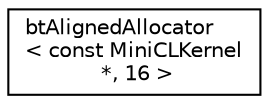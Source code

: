 digraph "Graphical Class Hierarchy"
{
  edge [fontname="Helvetica",fontsize="10",labelfontname="Helvetica",labelfontsize="10"];
  node [fontname="Helvetica",fontsize="10",shape=record];
  rankdir="LR";
  Node1 [label="btAlignedAllocator\l\< const MiniCLKernel\l *, 16 \>",height=0.2,width=0.4,color="black", fillcolor="white", style="filled",URL="$classbt_aligned_allocator.html"];
}
